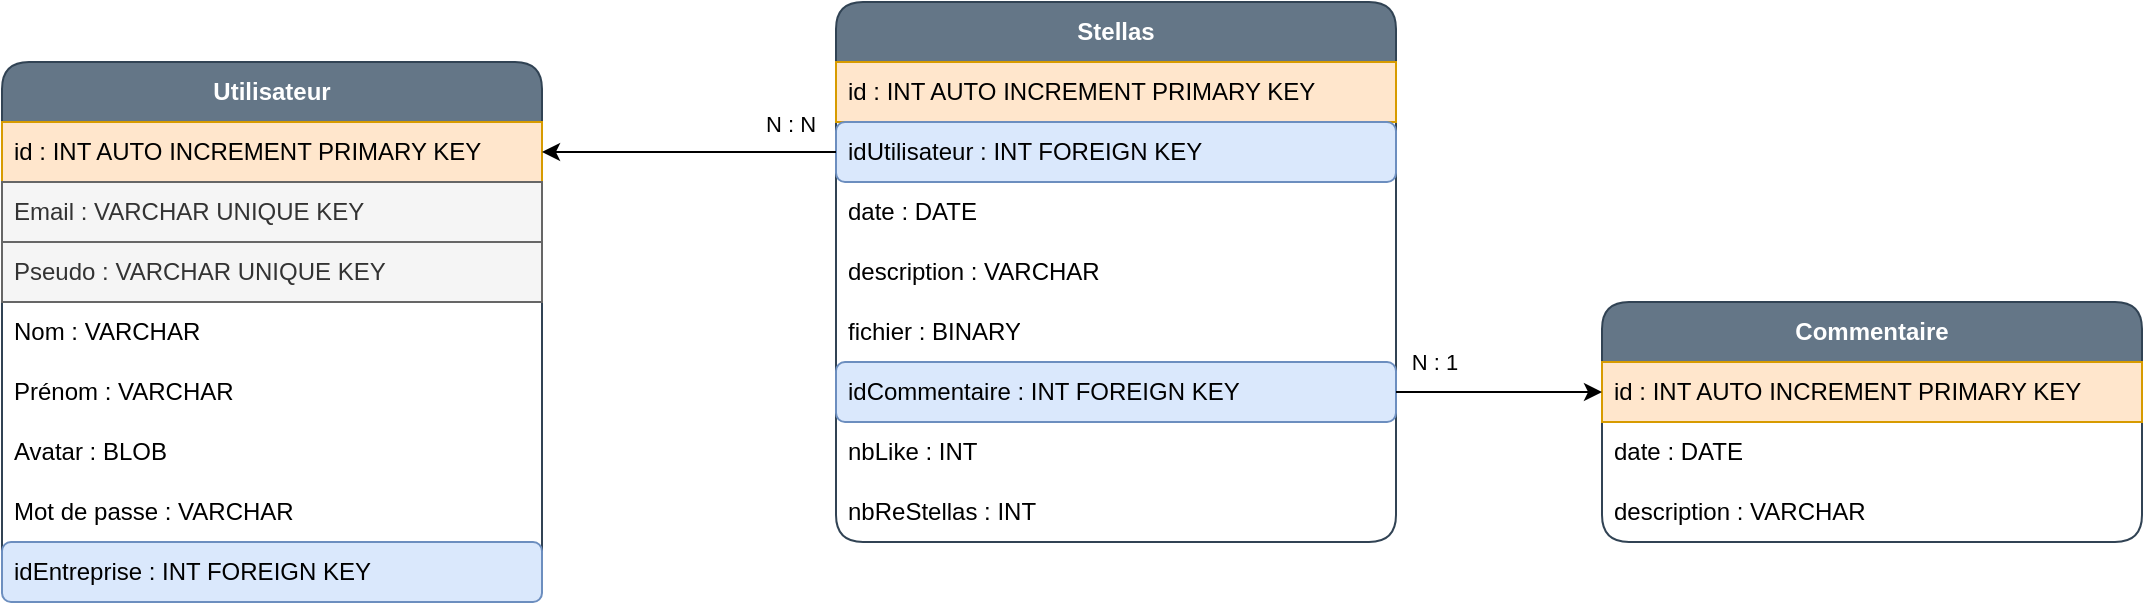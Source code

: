 <mxfile version="20.6.0" type="device"><diagram id="7Ol8NwfYzAd5fjLEz3nX" name="Page-1"><mxGraphModel dx="1635" dy="838" grid="1" gridSize="10" guides="1" tooltips="1" connect="1" arrows="1" fold="1" page="1" pageScale="1" pageWidth="827" pageHeight="1169" math="0" shadow="0"><root><mxCell id="0"/><mxCell id="1" parent="0"/><mxCell id="DLPyGaS2K_6qL-0u6PuW-1" value="&lt;b&gt;Utilisateur&lt;/b&gt;" style="swimlane;fontStyle=0;childLayout=stackLayout;horizontal=1;startSize=30;horizontalStack=0;resizeParent=1;resizeParentMax=0;resizeLast=0;collapsible=1;marginBottom=0;whiteSpace=wrap;html=1;rounded=1;fillColor=#647687;strokeColor=#314354;fontColor=#ffffff;" vertex="1" parent="1"><mxGeometry x="10" y="290" width="270" height="270" as="geometry"/></mxCell><mxCell id="DLPyGaS2K_6qL-0u6PuW-2" value="id : INT AUTO INCREMENT PRIMARY KEY" style="text;strokeColor=#d79b00;fillColor=#ffe6cc;align=left;verticalAlign=middle;spacingLeft=4;spacingRight=4;overflow=hidden;points=[[0,0.5],[1,0.5]];portConstraint=eastwest;rotatable=0;whiteSpace=wrap;html=1;" vertex="1" parent="DLPyGaS2K_6qL-0u6PuW-1"><mxGeometry y="30" width="270" height="30" as="geometry"/></mxCell><mxCell id="DLPyGaS2K_6qL-0u6PuW-3" value="Email : VARCHAR UNIQUE KEY" style="text;strokeColor=#666666;fillColor=#f5f5f5;align=left;verticalAlign=middle;spacingLeft=4;spacingRight=4;overflow=hidden;points=[[0,0.5],[1,0.5]];portConstraint=eastwest;rotatable=0;whiteSpace=wrap;html=1;fontColor=#333333;" vertex="1" parent="DLPyGaS2K_6qL-0u6PuW-1"><mxGeometry y="60" width="270" height="30" as="geometry"/></mxCell><mxCell id="DLPyGaS2K_6qL-0u6PuW-4" value="Pseudo : VARCHAR UNIQUE KEY" style="text;strokeColor=#666666;fillColor=#f5f5f5;align=left;verticalAlign=middle;spacingLeft=4;spacingRight=4;overflow=hidden;points=[[0,0.5],[1,0.5]];portConstraint=eastwest;rotatable=0;whiteSpace=wrap;html=1;fontColor=#333333;" vertex="1" parent="DLPyGaS2K_6qL-0u6PuW-1"><mxGeometry y="90" width="270" height="30" as="geometry"/></mxCell><mxCell id="DLPyGaS2K_6qL-0u6PuW-5" value="Nom : VARCHAR" style="text;strokeColor=none;fillColor=none;align=left;verticalAlign=middle;spacingLeft=4;spacingRight=4;overflow=hidden;points=[[0,0.5],[1,0.5]];portConstraint=eastwest;rotatable=0;whiteSpace=wrap;html=1;" vertex="1" parent="DLPyGaS2K_6qL-0u6PuW-1"><mxGeometry y="120" width="270" height="30" as="geometry"/></mxCell><mxCell id="DLPyGaS2K_6qL-0u6PuW-6" value="Prénom : VARCHAR" style="text;strokeColor=none;fillColor=none;align=left;verticalAlign=middle;spacingLeft=4;spacingRight=4;overflow=hidden;points=[[0,0.5],[1,0.5]];portConstraint=eastwest;rotatable=0;whiteSpace=wrap;html=1;" vertex="1" parent="DLPyGaS2K_6qL-0u6PuW-1"><mxGeometry y="150" width="270" height="30" as="geometry"/></mxCell><mxCell id="DLPyGaS2K_6qL-0u6PuW-7" value="Avatar : BLOB" style="text;strokeColor=none;fillColor=none;align=left;verticalAlign=middle;spacingLeft=4;spacingRight=4;overflow=hidden;points=[[0,0.5],[1,0.5]];portConstraint=eastwest;rotatable=0;whiteSpace=wrap;html=1;" vertex="1" parent="DLPyGaS2K_6qL-0u6PuW-1"><mxGeometry y="180" width="270" height="30" as="geometry"/></mxCell><mxCell id="DLPyGaS2K_6qL-0u6PuW-8" value="Mot de passe : VARCHAR" style="text;strokeColor=none;fillColor=none;align=left;verticalAlign=middle;spacingLeft=4;spacingRight=4;overflow=hidden;points=[[0,0.5],[1,0.5]];portConstraint=eastwest;rotatable=0;whiteSpace=wrap;html=1;" vertex="1" parent="DLPyGaS2K_6qL-0u6PuW-1"><mxGeometry y="210" width="270" height="30" as="geometry"/></mxCell><mxCell id="DLPyGaS2K_6qL-0u6PuW-9" value="idEntreprise : INT FOREIGN KEY" style="text;strokeColor=#6c8ebf;fillColor=#dae8fc;align=left;verticalAlign=middle;spacingLeft=4;spacingRight=4;overflow=hidden;points=[[0,0.5],[1,0.5]];portConstraint=eastwest;rotatable=0;whiteSpace=wrap;html=1;rounded=1;" vertex="1" parent="DLPyGaS2K_6qL-0u6PuW-1"><mxGeometry y="240" width="270" height="30" as="geometry"/></mxCell><mxCell id="DLPyGaS2K_6qL-0u6PuW-10" value="&lt;b&gt;Stellas&lt;/b&gt;" style="swimlane;fontStyle=0;childLayout=stackLayout;horizontal=1;startSize=30;horizontalStack=0;resizeParent=1;resizeParentMax=0;resizeLast=0;collapsible=1;marginBottom=0;whiteSpace=wrap;html=1;rounded=1;fillColor=#647687;fontColor=#ffffff;strokeColor=#314354;" vertex="1" parent="1"><mxGeometry x="427" y="260" width="280" height="270" as="geometry"/></mxCell><mxCell id="DLPyGaS2K_6qL-0u6PuW-11" value="id : INT AUTO INCREMENT PRIMARY KEY" style="text;strokeColor=#d79b00;fillColor=#ffe6cc;align=left;verticalAlign=middle;spacingLeft=4;spacingRight=4;overflow=hidden;points=[[0,0.5],[1,0.5]];portConstraint=eastwest;rotatable=0;whiteSpace=wrap;html=1;" vertex="1" parent="DLPyGaS2K_6qL-0u6PuW-10"><mxGeometry y="30" width="280" height="30" as="geometry"/></mxCell><mxCell id="DLPyGaS2K_6qL-0u6PuW-12" value="idUtilisateur : INT FOREIGN KEY" style="text;strokeColor=#6c8ebf;fillColor=#dae8fc;align=left;verticalAlign=middle;spacingLeft=4;spacingRight=4;overflow=hidden;points=[[0,0.5],[1,0.5]];portConstraint=eastwest;rotatable=0;whiteSpace=wrap;html=1;rounded=1;" vertex="1" parent="DLPyGaS2K_6qL-0u6PuW-10"><mxGeometry y="60" width="280" height="30" as="geometry"/></mxCell><mxCell id="DLPyGaS2K_6qL-0u6PuW-13" value="date : DATE" style="text;strokeColor=none;fillColor=none;align=left;verticalAlign=middle;spacingLeft=4;spacingRight=4;overflow=hidden;points=[[0,0.5],[1,0.5]];portConstraint=eastwest;rotatable=0;whiteSpace=wrap;html=1;rounded=1;" vertex="1" parent="DLPyGaS2K_6qL-0u6PuW-10"><mxGeometry y="90" width="280" height="30" as="geometry"/></mxCell><mxCell id="DLPyGaS2K_6qL-0u6PuW-14" value="description : VARCHAR" style="text;strokeColor=none;fillColor=none;align=left;verticalAlign=middle;spacingLeft=4;spacingRight=4;overflow=hidden;points=[[0,0.5],[1,0.5]];portConstraint=eastwest;rotatable=0;whiteSpace=wrap;html=1;rounded=1;" vertex="1" parent="DLPyGaS2K_6qL-0u6PuW-10"><mxGeometry y="120" width="280" height="30" as="geometry"/></mxCell><mxCell id="DLPyGaS2K_6qL-0u6PuW-15" value="fichier : BINARY" style="text;strokeColor=none;fillColor=none;align=left;verticalAlign=middle;spacingLeft=4;spacingRight=4;overflow=hidden;points=[[0,0.5],[1,0.5]];portConstraint=eastwest;rotatable=0;whiteSpace=wrap;html=1;rounded=1;" vertex="1" parent="DLPyGaS2K_6qL-0u6PuW-10"><mxGeometry y="150" width="280" height="30" as="geometry"/></mxCell><mxCell id="DLPyGaS2K_6qL-0u6PuW-16" value="idCommentaire : INT FOREIGN KEY" style="text;strokeColor=#6c8ebf;fillColor=#dae8fc;align=left;verticalAlign=middle;spacingLeft=4;spacingRight=4;overflow=hidden;points=[[0,0.5],[1,0.5]];portConstraint=eastwest;rotatable=0;whiteSpace=wrap;html=1;rounded=1;" vertex="1" parent="DLPyGaS2K_6qL-0u6PuW-10"><mxGeometry y="180" width="280" height="30" as="geometry"/></mxCell><mxCell id="DLPyGaS2K_6qL-0u6PuW-17" value="nbLike : INT" style="text;strokeColor=none;fillColor=none;align=left;verticalAlign=middle;spacingLeft=4;spacingRight=4;overflow=hidden;points=[[0,0.5],[1,0.5]];portConstraint=eastwest;rotatable=0;whiteSpace=wrap;html=1;rounded=1;" vertex="1" parent="DLPyGaS2K_6qL-0u6PuW-10"><mxGeometry y="210" width="280" height="30" as="geometry"/></mxCell><mxCell id="DLPyGaS2K_6qL-0u6PuW-18" value="nbReStellas : INT" style="text;strokeColor=none;fillColor=none;align=left;verticalAlign=middle;spacingLeft=4;spacingRight=4;overflow=hidden;points=[[0,0.5],[1,0.5]];portConstraint=eastwest;rotatable=0;whiteSpace=wrap;html=1;rounded=1;" vertex="1" parent="DLPyGaS2K_6qL-0u6PuW-10"><mxGeometry y="240" width="280" height="30" as="geometry"/></mxCell><mxCell id="DLPyGaS2K_6qL-0u6PuW-19" value="&lt;b&gt;Commentaire&lt;/b&gt;" style="swimlane;fontStyle=0;childLayout=stackLayout;horizontal=1;startSize=30;horizontalStack=0;resizeParent=1;resizeParentMax=0;resizeLast=0;collapsible=1;marginBottom=0;whiteSpace=wrap;html=1;rounded=1;fillColor=#647687;fontColor=#ffffff;strokeColor=#314354;" vertex="1" parent="1"><mxGeometry x="810" y="410" width="270" height="120" as="geometry"/></mxCell><mxCell id="DLPyGaS2K_6qL-0u6PuW-20" value="id : INT AUTO INCREMENT PRIMARY KEY" style="text;strokeColor=#d79b00;fillColor=#ffe6cc;align=left;verticalAlign=middle;spacingLeft=4;spacingRight=4;overflow=hidden;points=[[0,0.5],[1,0.5]];portConstraint=eastwest;rotatable=0;whiteSpace=wrap;html=1;" vertex="1" parent="DLPyGaS2K_6qL-0u6PuW-19"><mxGeometry y="30" width="270" height="30" as="geometry"/></mxCell><mxCell id="DLPyGaS2K_6qL-0u6PuW-21" value="date : DATE" style="text;strokeColor=none;fillColor=none;align=left;verticalAlign=middle;spacingLeft=4;spacingRight=4;overflow=hidden;points=[[0,0.5],[1,0.5]];portConstraint=eastwest;rotatable=0;whiteSpace=wrap;html=1;rounded=1;" vertex="1" parent="DLPyGaS2K_6qL-0u6PuW-19"><mxGeometry y="60" width="270" height="30" as="geometry"/></mxCell><mxCell id="DLPyGaS2K_6qL-0u6PuW-22" value="description : VARCHAR" style="text;strokeColor=none;fillColor=none;align=left;verticalAlign=middle;spacingLeft=4;spacingRight=4;overflow=hidden;points=[[0,0.5],[1,0.5]];portConstraint=eastwest;rotatable=0;whiteSpace=wrap;html=1;rounded=1;" vertex="1" parent="DLPyGaS2K_6qL-0u6PuW-19"><mxGeometry y="90" width="270" height="30" as="geometry"/></mxCell><mxCell id="DLPyGaS2K_6qL-0u6PuW-23" style="edgeStyle=orthogonalEdgeStyle;rounded=0;orthogonalLoop=1;jettySize=auto;html=1;" edge="1" parent="1" source="DLPyGaS2K_6qL-0u6PuW-12" target="DLPyGaS2K_6qL-0u6PuW-2"><mxGeometry relative="1" as="geometry"/></mxCell><mxCell id="DLPyGaS2K_6qL-0u6PuW-24" value="N : N" style="edgeLabel;html=1;align=center;verticalAlign=middle;resizable=0;points=[];" vertex="1" connectable="0" parent="DLPyGaS2K_6qL-0u6PuW-23"><mxGeometry x="-0.87" y="-3" relative="1" as="geometry"><mxPoint x="-14" y="-11" as="offset"/></mxGeometry></mxCell><mxCell id="DLPyGaS2K_6qL-0u6PuW-25" style="edgeStyle=orthogonalEdgeStyle;rounded=0;orthogonalLoop=1;jettySize=auto;html=1;" edge="1" parent="1" source="DLPyGaS2K_6qL-0u6PuW-16" target="DLPyGaS2K_6qL-0u6PuW-20"><mxGeometry relative="1" as="geometry"/></mxCell><mxCell id="DLPyGaS2K_6qL-0u6PuW-26" value="N : 1" style="edgeLabel;html=1;align=center;verticalAlign=middle;resizable=0;points=[];" vertex="1" connectable="0" parent="DLPyGaS2K_6qL-0u6PuW-25"><mxGeometry x="-0.637" relative="1" as="geometry"><mxPoint y="-15" as="offset"/></mxGeometry></mxCell></root></mxGraphModel></diagram></mxfile>